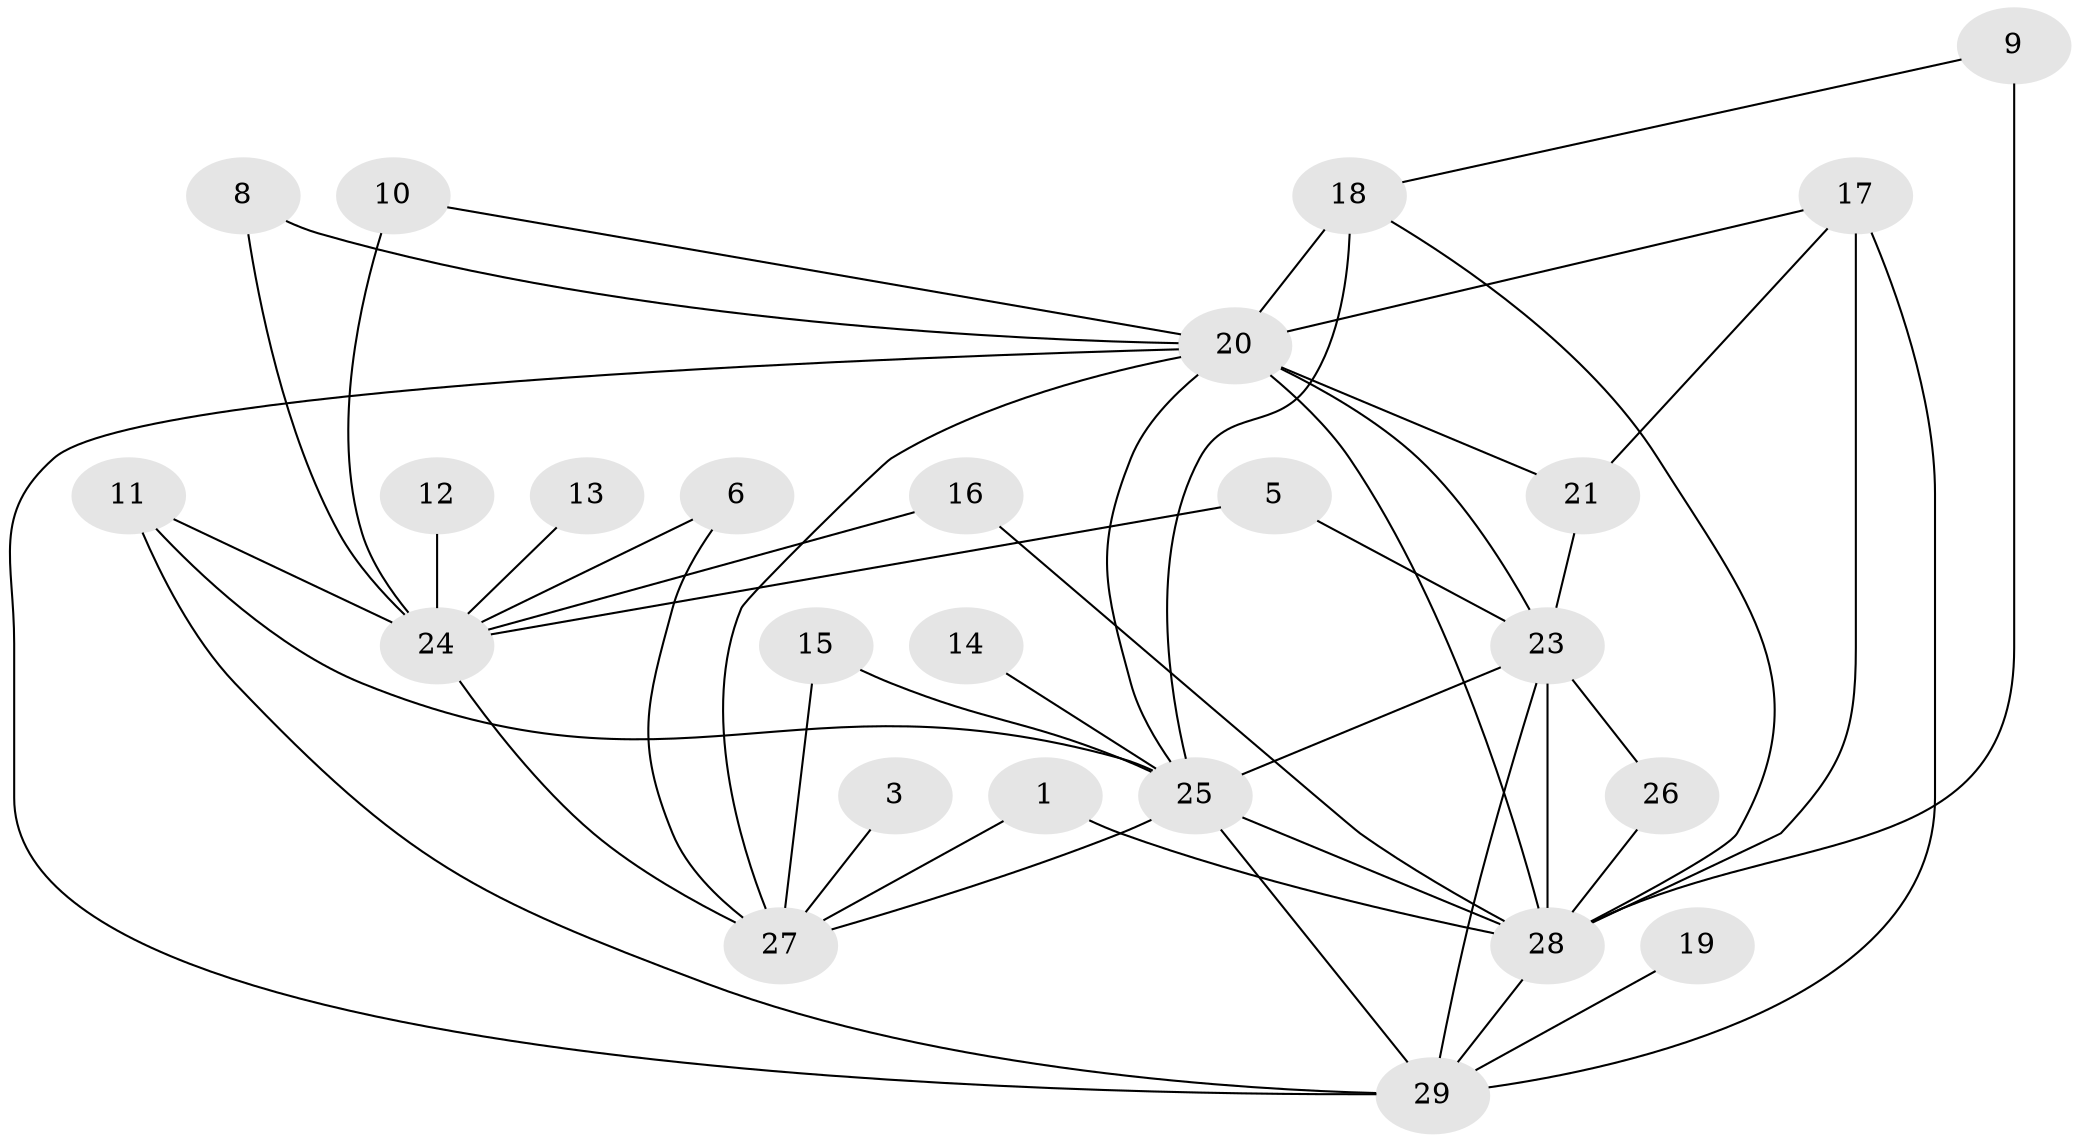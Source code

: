 // original degree distribution, {2: 0.2553191489361702, 4: 0.2127659574468085, 6: 0.02127659574468085, 0: 0.0425531914893617, 3: 0.2553191489361702, 1: 0.11702127659574468, 5: 0.07446808510638298, 9: 0.010638297872340425, 7: 0.010638297872340425}
// Generated by graph-tools (version 1.1) at 2025/35/03/04/25 23:35:44]
// undirected, 25 vertices, 48 edges
graph export_dot {
  node [color=gray90,style=filled];
  1;
  3;
  5;
  6;
  8;
  9;
  10;
  11;
  12;
  13;
  14;
  15;
  16;
  17;
  18;
  19;
  20;
  21;
  23;
  24;
  25;
  26;
  27;
  28;
  29;
  1 -- 27 [weight=1.0];
  1 -- 28 [weight=1.0];
  3 -- 27 [weight=1.0];
  5 -- 23 [weight=1.0];
  5 -- 24 [weight=2.0];
  6 -- 24 [weight=1.0];
  6 -- 27 [weight=1.0];
  8 -- 20 [weight=1.0];
  8 -- 24 [weight=1.0];
  9 -- 18 [weight=1.0];
  9 -- 28 [weight=2.0];
  10 -- 20 [weight=1.0];
  10 -- 24 [weight=2.0];
  11 -- 24 [weight=2.0];
  11 -- 25 [weight=1.0];
  11 -- 29 [weight=1.0];
  12 -- 24 [weight=2.0];
  13 -- 24 [weight=1.0];
  14 -- 25 [weight=1.0];
  15 -- 25 [weight=3.0];
  15 -- 27 [weight=1.0];
  16 -- 24 [weight=1.0];
  16 -- 28 [weight=1.0];
  17 -- 20 [weight=1.0];
  17 -- 21 [weight=1.0];
  17 -- 28 [weight=1.0];
  17 -- 29 [weight=2.0];
  18 -- 20 [weight=2.0];
  18 -- 25 [weight=1.0];
  18 -- 28 [weight=1.0];
  19 -- 29 [weight=1.0];
  20 -- 21 [weight=1.0];
  20 -- 23 [weight=1.0];
  20 -- 25 [weight=1.0];
  20 -- 27 [weight=1.0];
  20 -- 28 [weight=4.0];
  20 -- 29 [weight=1.0];
  21 -- 23 [weight=1.0];
  23 -- 25 [weight=1.0];
  23 -- 26 [weight=1.0];
  23 -- 28 [weight=3.0];
  23 -- 29 [weight=1.0];
  24 -- 27 [weight=1.0];
  25 -- 27 [weight=1.0];
  25 -- 28 [weight=2.0];
  25 -- 29 [weight=2.0];
  26 -- 28 [weight=1.0];
  28 -- 29 [weight=1.0];
}
